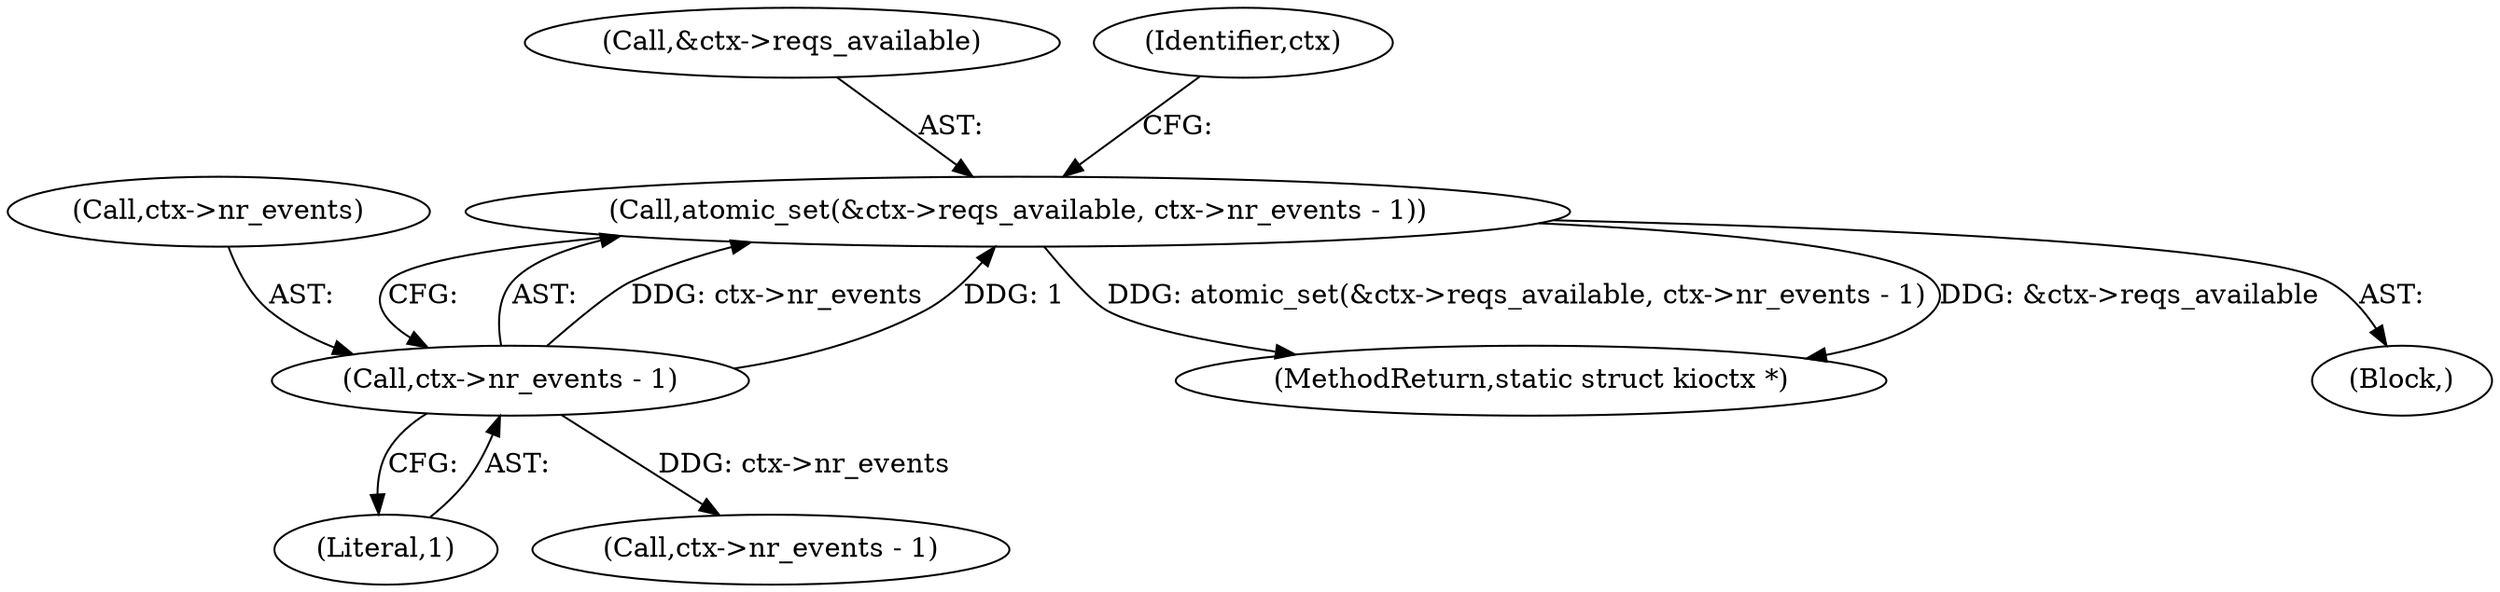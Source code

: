 digraph "0_linux_d558023207e008a4476a3b7bb8706b2a2bf5d84f@pointer" {
"1000235" [label="(Call,atomic_set(&ctx->reqs_available, ctx->nr_events - 1))"];
"1000240" [label="(Call,ctx->nr_events - 1)"];
"1000244" [label="(Literal,1)"];
"1000236" [label="(Call,&ctx->reqs_available)"];
"1000235" [label="(Call,atomic_set(&ctx->reqs_available, ctx->nr_events - 1))"];
"1000359" [label="(MethodReturn,static struct kioctx *)"];
"1000240" [label="(Call,ctx->nr_events - 1)"];
"1000241" [label="(Call,ctx->nr_events)"];
"1000106" [label="(Block,)"];
"1000247" [label="(Identifier,ctx)"];
"1000250" [label="(Call,ctx->nr_events - 1)"];
"1000235" -> "1000106"  [label="AST: "];
"1000235" -> "1000240"  [label="CFG: "];
"1000236" -> "1000235"  [label="AST: "];
"1000240" -> "1000235"  [label="AST: "];
"1000247" -> "1000235"  [label="CFG: "];
"1000235" -> "1000359"  [label="DDG: &ctx->reqs_available"];
"1000235" -> "1000359"  [label="DDG: atomic_set(&ctx->reqs_available, ctx->nr_events - 1)"];
"1000240" -> "1000235"  [label="DDG: ctx->nr_events"];
"1000240" -> "1000235"  [label="DDG: 1"];
"1000240" -> "1000244"  [label="CFG: "];
"1000241" -> "1000240"  [label="AST: "];
"1000244" -> "1000240"  [label="AST: "];
"1000240" -> "1000250"  [label="DDG: ctx->nr_events"];
}
